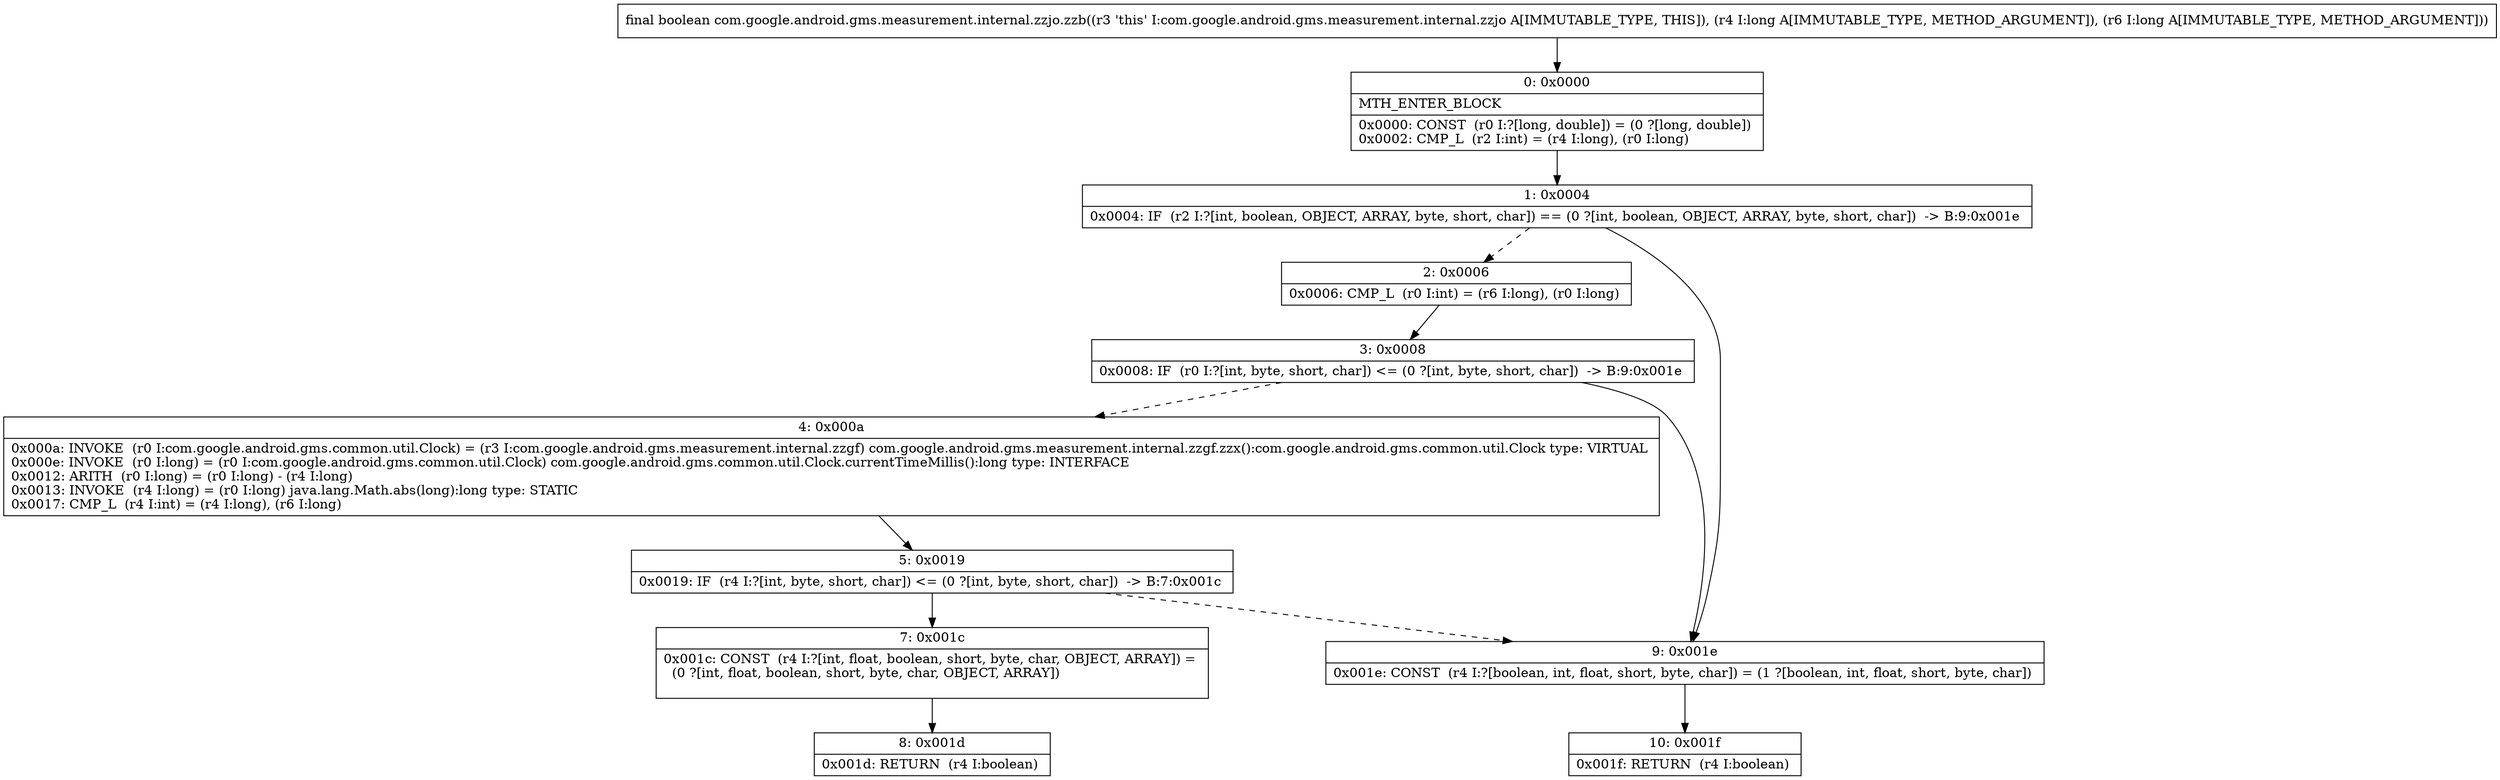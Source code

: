 digraph "CFG forcom.google.android.gms.measurement.internal.zzjo.zzb(JJ)Z" {
Node_0 [shape=record,label="{0\:\ 0x0000|MTH_ENTER_BLOCK\l|0x0000: CONST  (r0 I:?[long, double]) = (0 ?[long, double]) \l0x0002: CMP_L  (r2 I:int) = (r4 I:long), (r0 I:long) \l}"];
Node_1 [shape=record,label="{1\:\ 0x0004|0x0004: IF  (r2 I:?[int, boolean, OBJECT, ARRAY, byte, short, char]) == (0 ?[int, boolean, OBJECT, ARRAY, byte, short, char])  \-\> B:9:0x001e \l}"];
Node_2 [shape=record,label="{2\:\ 0x0006|0x0006: CMP_L  (r0 I:int) = (r6 I:long), (r0 I:long) \l}"];
Node_3 [shape=record,label="{3\:\ 0x0008|0x0008: IF  (r0 I:?[int, byte, short, char]) \<= (0 ?[int, byte, short, char])  \-\> B:9:0x001e \l}"];
Node_4 [shape=record,label="{4\:\ 0x000a|0x000a: INVOKE  (r0 I:com.google.android.gms.common.util.Clock) = (r3 I:com.google.android.gms.measurement.internal.zzgf) com.google.android.gms.measurement.internal.zzgf.zzx():com.google.android.gms.common.util.Clock type: VIRTUAL \l0x000e: INVOKE  (r0 I:long) = (r0 I:com.google.android.gms.common.util.Clock) com.google.android.gms.common.util.Clock.currentTimeMillis():long type: INTERFACE \l0x0012: ARITH  (r0 I:long) = (r0 I:long) \- (r4 I:long) \l0x0013: INVOKE  (r4 I:long) = (r0 I:long) java.lang.Math.abs(long):long type: STATIC \l0x0017: CMP_L  (r4 I:int) = (r4 I:long), (r6 I:long) \l}"];
Node_5 [shape=record,label="{5\:\ 0x0019|0x0019: IF  (r4 I:?[int, byte, short, char]) \<= (0 ?[int, byte, short, char])  \-\> B:7:0x001c \l}"];
Node_7 [shape=record,label="{7\:\ 0x001c|0x001c: CONST  (r4 I:?[int, float, boolean, short, byte, char, OBJECT, ARRAY]) = \l  (0 ?[int, float, boolean, short, byte, char, OBJECT, ARRAY])\l \l}"];
Node_8 [shape=record,label="{8\:\ 0x001d|0x001d: RETURN  (r4 I:boolean) \l}"];
Node_9 [shape=record,label="{9\:\ 0x001e|0x001e: CONST  (r4 I:?[boolean, int, float, short, byte, char]) = (1 ?[boolean, int, float, short, byte, char]) \l}"];
Node_10 [shape=record,label="{10\:\ 0x001f|0x001f: RETURN  (r4 I:boolean) \l}"];
MethodNode[shape=record,label="{final boolean com.google.android.gms.measurement.internal.zzjo.zzb((r3 'this' I:com.google.android.gms.measurement.internal.zzjo A[IMMUTABLE_TYPE, THIS]), (r4 I:long A[IMMUTABLE_TYPE, METHOD_ARGUMENT]), (r6 I:long A[IMMUTABLE_TYPE, METHOD_ARGUMENT])) }"];
MethodNode -> Node_0;
Node_0 -> Node_1;
Node_1 -> Node_2[style=dashed];
Node_1 -> Node_9;
Node_2 -> Node_3;
Node_3 -> Node_4[style=dashed];
Node_3 -> Node_9;
Node_4 -> Node_5;
Node_5 -> Node_7;
Node_5 -> Node_9[style=dashed];
Node_7 -> Node_8;
Node_9 -> Node_10;
}

